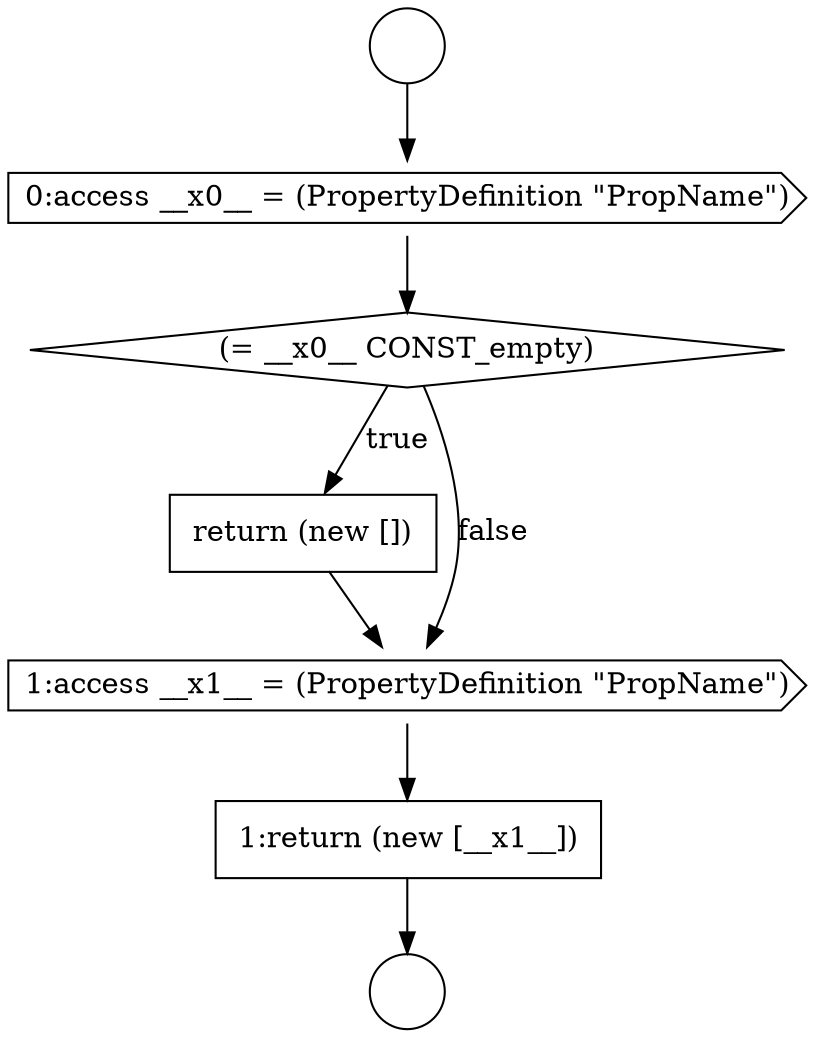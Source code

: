 digraph {
  node3421 [shape=diamond, label=<<font color="black">(= __x0__ CONST_empty)</font>> color="black" fillcolor="white" style=filled]
  node3418 [shape=circle label=" " color="black" fillcolor="white" style=filled]
  node3422 [shape=none, margin=0, label=<<font color="black">
    <table border="0" cellborder="1" cellspacing="0" cellpadding="10">
      <tr><td align="left">return (new [])</td></tr>
    </table>
  </font>> color="black" fillcolor="white" style=filled]
  node3419 [shape=circle label=" " color="black" fillcolor="white" style=filled]
  node3423 [shape=cds, label=<<font color="black">1:access __x1__ = (PropertyDefinition &quot;PropName&quot;)</font>> color="black" fillcolor="white" style=filled]
  node3420 [shape=cds, label=<<font color="black">0:access __x0__ = (PropertyDefinition &quot;PropName&quot;)</font>> color="black" fillcolor="white" style=filled]
  node3424 [shape=none, margin=0, label=<<font color="black">
    <table border="0" cellborder="1" cellspacing="0" cellpadding="10">
      <tr><td align="left">1:return (new [__x1__])</td></tr>
    </table>
  </font>> color="black" fillcolor="white" style=filled]
  node3421 -> node3422 [label=<<font color="black">true</font>> color="black"]
  node3421 -> node3423 [label=<<font color="black">false</font>> color="black"]
  node3424 -> node3419 [ color="black"]
  node3422 -> node3423 [ color="black"]
  node3420 -> node3421 [ color="black"]
  node3418 -> node3420 [ color="black"]
  node3423 -> node3424 [ color="black"]
}
